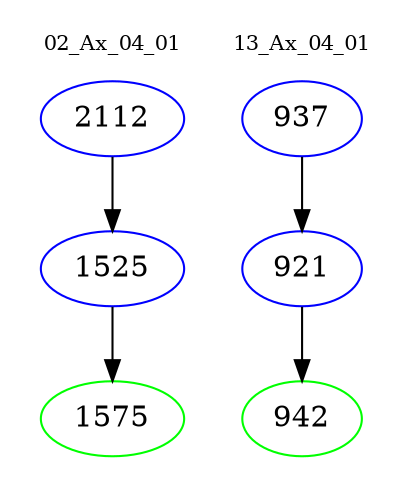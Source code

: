 digraph{
subgraph cluster_0 {
color = white
label = "02_Ax_04_01";
fontsize=10;
T0_2112 [label="2112", color="blue"]
T0_2112 -> T0_1525 [color="black"]
T0_1525 [label="1525", color="blue"]
T0_1525 -> T0_1575 [color="black"]
T0_1575 [label="1575", color="green"]
}
subgraph cluster_1 {
color = white
label = "13_Ax_04_01";
fontsize=10;
T1_937 [label="937", color="blue"]
T1_937 -> T1_921 [color="black"]
T1_921 [label="921", color="blue"]
T1_921 -> T1_942 [color="black"]
T1_942 [label="942", color="green"]
}
}
